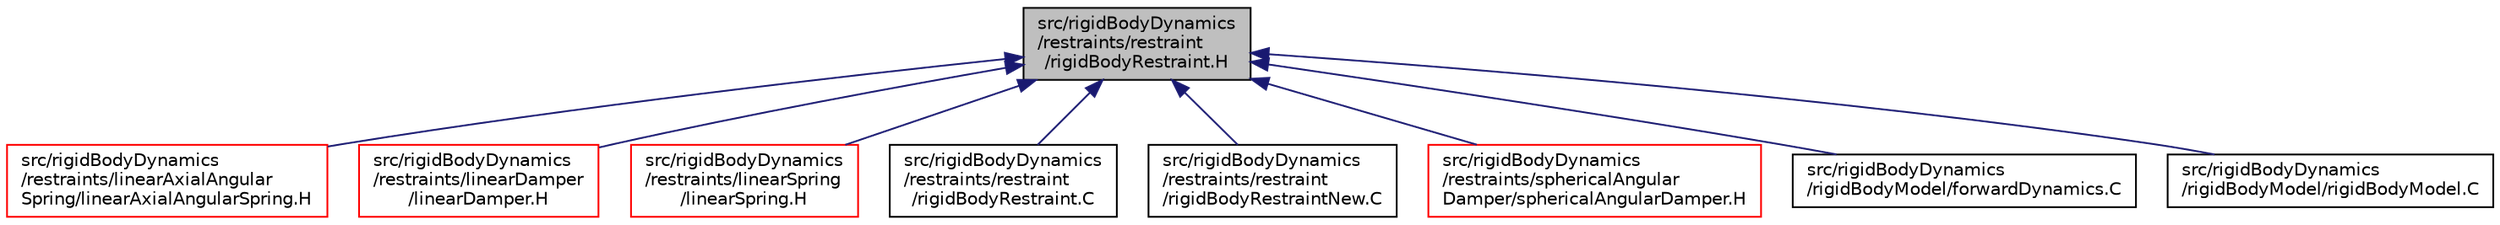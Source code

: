 digraph "src/rigidBodyDynamics/restraints/restraint/rigidBodyRestraint.H"
{
  bgcolor="transparent";
  edge [fontname="Helvetica",fontsize="10",labelfontname="Helvetica",labelfontsize="10"];
  node [fontname="Helvetica",fontsize="10",shape=record];
  Node1 [label="src/rigidBodyDynamics\l/restraints/restraint\l/rigidBodyRestraint.H",height=0.2,width=0.4,color="black", fillcolor="grey75", style="filled", fontcolor="black"];
  Node1 -> Node2 [dir="back",color="midnightblue",fontsize="10",style="solid",fontname="Helvetica"];
  Node2 [label="src/rigidBodyDynamics\l/restraints/linearAxialAngular\lSpring/linearAxialAngularSpring.H",height=0.2,width=0.4,color="red",URL="$a09821.html"];
  Node1 -> Node3 [dir="back",color="midnightblue",fontsize="10",style="solid",fontname="Helvetica"];
  Node3 [label="src/rigidBodyDynamics\l/restraints/linearDamper\l/linearDamper.H",height=0.2,width=0.4,color="red",URL="$a09825.html"];
  Node1 -> Node4 [dir="back",color="midnightblue",fontsize="10",style="solid",fontname="Helvetica"];
  Node4 [label="src/rigidBodyDynamics\l/restraints/linearSpring\l/linearSpring.H",height=0.2,width=0.4,color="red",URL="$a09829.html"];
  Node1 -> Node5 [dir="back",color="midnightblue",fontsize="10",style="solid",fontname="Helvetica"];
  Node5 [label="src/rigidBodyDynamics\l/restraints/restraint\l/rigidBodyRestraint.C",height=0.2,width=0.4,color="black",URL="$a09831.html"];
  Node1 -> Node6 [dir="back",color="midnightblue",fontsize="10",style="solid",fontname="Helvetica"];
  Node6 [label="src/rigidBodyDynamics\l/restraints/restraint\l/rigidBodyRestraintNew.C",height=0.2,width=0.4,color="black",URL="$a09834.html"];
  Node1 -> Node7 [dir="back",color="midnightblue",fontsize="10",style="solid",fontname="Helvetica"];
  Node7 [label="src/rigidBodyDynamics\l/restraints/sphericalAngular\lDamper/sphericalAngularDamper.H",height=0.2,width=0.4,color="red",URL="$a09837.html"];
  Node1 -> Node8 [dir="back",color="midnightblue",fontsize="10",style="solid",fontname="Helvetica"];
  Node8 [label="src/rigidBodyDynamics\l/rigidBodyModel/forwardDynamics.C",height=0.2,width=0.4,color="black",URL="$a09841.html"];
  Node1 -> Node9 [dir="back",color="midnightblue",fontsize="10",style="solid",fontname="Helvetica"];
  Node9 [label="src/rigidBodyDynamics\l/rigidBodyModel/rigidBodyModel.C",height=0.2,width=0.4,color="black",URL="$a09842.html"];
}
